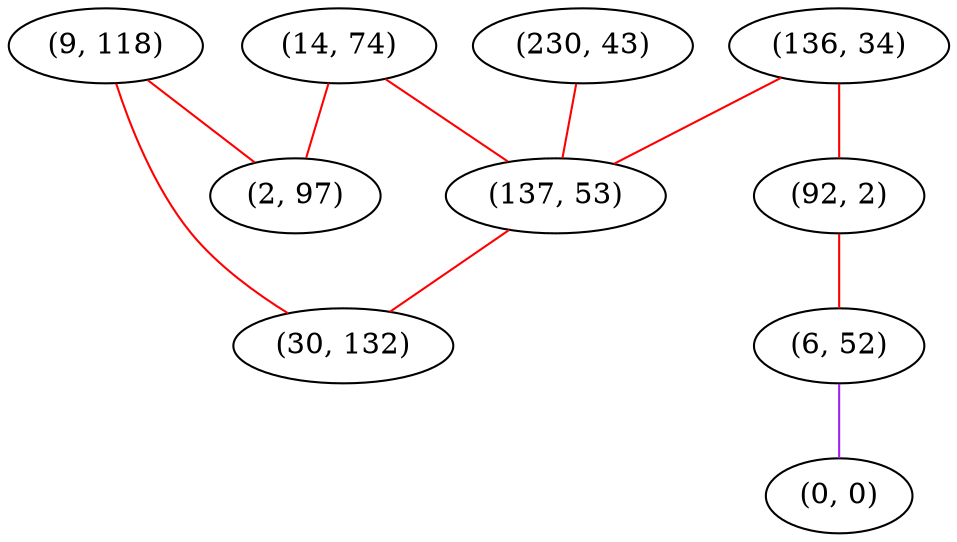graph "" {
"(14, 74)";
"(136, 34)";
"(92, 2)";
"(230, 43)";
"(137, 53)";
"(9, 118)";
"(2, 97)";
"(6, 52)";
"(0, 0)";
"(30, 132)";
"(14, 74)" -- "(137, 53)"  [color=red, key=0, weight=1];
"(14, 74)" -- "(2, 97)"  [color=red, key=0, weight=1];
"(136, 34)" -- "(92, 2)"  [color=red, key=0, weight=1];
"(136, 34)" -- "(137, 53)"  [color=red, key=0, weight=1];
"(92, 2)" -- "(6, 52)"  [color=red, key=0, weight=1];
"(230, 43)" -- "(137, 53)"  [color=red, key=0, weight=1];
"(137, 53)" -- "(30, 132)"  [color=red, key=0, weight=1];
"(9, 118)" -- "(30, 132)"  [color=red, key=0, weight=1];
"(9, 118)" -- "(2, 97)"  [color=red, key=0, weight=1];
"(6, 52)" -- "(0, 0)"  [color=purple, key=0, weight=4];
}
